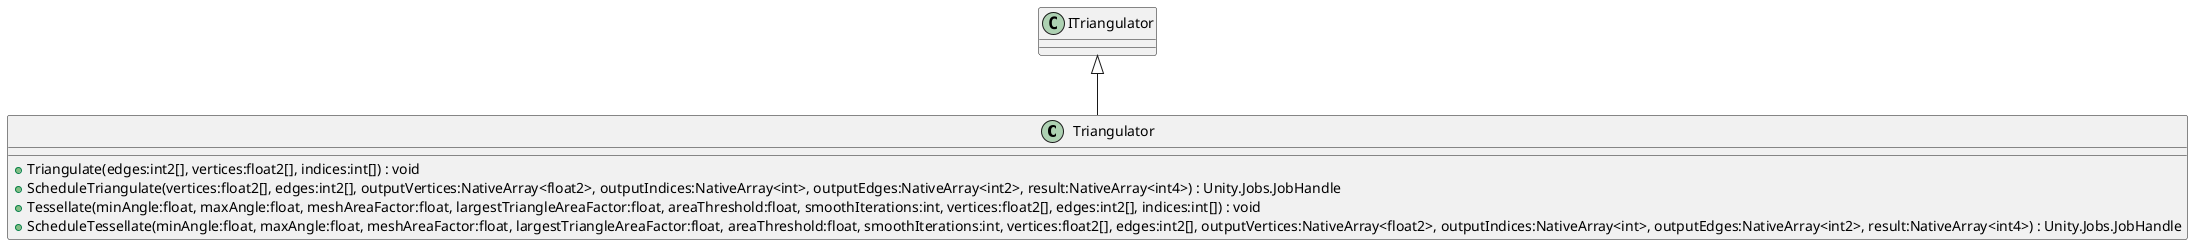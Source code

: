 @startuml
class Triangulator {
    + Triangulate(edges:int2[], vertices:float2[], indices:int[]) : void
    + ScheduleTriangulate(vertices:float2[], edges:int2[], outputVertices:NativeArray<float2>, outputIndices:NativeArray<int>, outputEdges:NativeArray<int2>, result:NativeArray<int4>) : Unity.Jobs.JobHandle
    + Tessellate(minAngle:float, maxAngle:float, meshAreaFactor:float, largestTriangleAreaFactor:float, areaThreshold:float, smoothIterations:int, vertices:float2[], edges:int2[], indices:int[]) : void
    + ScheduleTessellate(minAngle:float, maxAngle:float, meshAreaFactor:float, largestTriangleAreaFactor:float, areaThreshold:float, smoothIterations:int, vertices:float2[], edges:int2[], outputVertices:NativeArray<float2>, outputIndices:NativeArray<int>, outputEdges:NativeArray<int2>, result:NativeArray<int4>) : Unity.Jobs.JobHandle
}
ITriangulator <|-- Triangulator
@enduml
